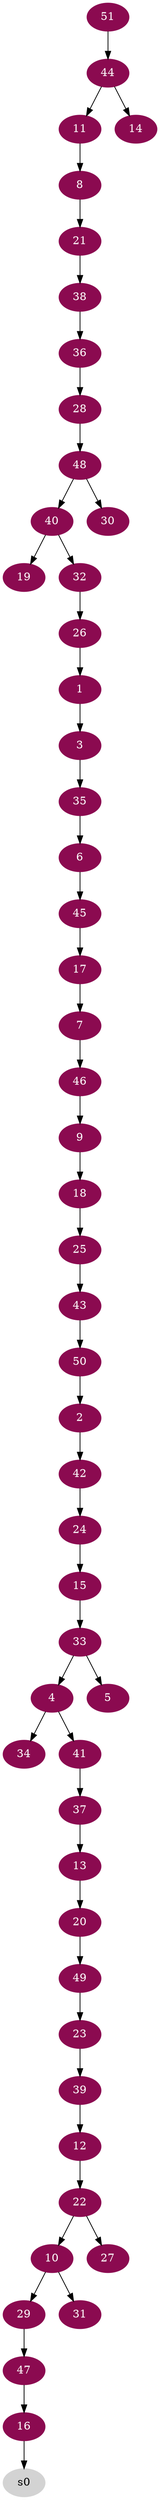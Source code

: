 digraph G {
node [color=deeppink4, style=filled, fontcolor=white];
26 -> 1;
50 -> 2;
1 -> 3;
33 -> 4;
33 -> 5;
35 -> 6;
17 -> 7;
11 -> 8;
46 -> 9;
22 -> 10;
44 -> 11;
39 -> 12;
37 -> 13;
44 -> 14;
24 -> 15;
47 -> 16;
45 -> 17;
9 -> 18;
40 -> 19;
13 -> 20;
8 -> 21;
12 -> 22;
49 -> 23;
42 -> 24;
18 -> 25;
32 -> 26;
22 -> 27;
36 -> 28;
10 -> 29;
48 -> 30;
10 -> 31;
40 -> 32;
15 -> 33;
4 -> 34;
3 -> 35;
38 -> 36;
41 -> 37;
21 -> 38;
23 -> 39;
48 -> 40;
4 -> 41;
2 -> 42;
25 -> 43;
51 -> 44;
6 -> 45;
7 -> 46;
29 -> 47;
28 -> 48;
20 -> 49;
43 -> 50;
node [color=lightgrey, style=filled, fontcolor=black];
16 -> s0;
}
